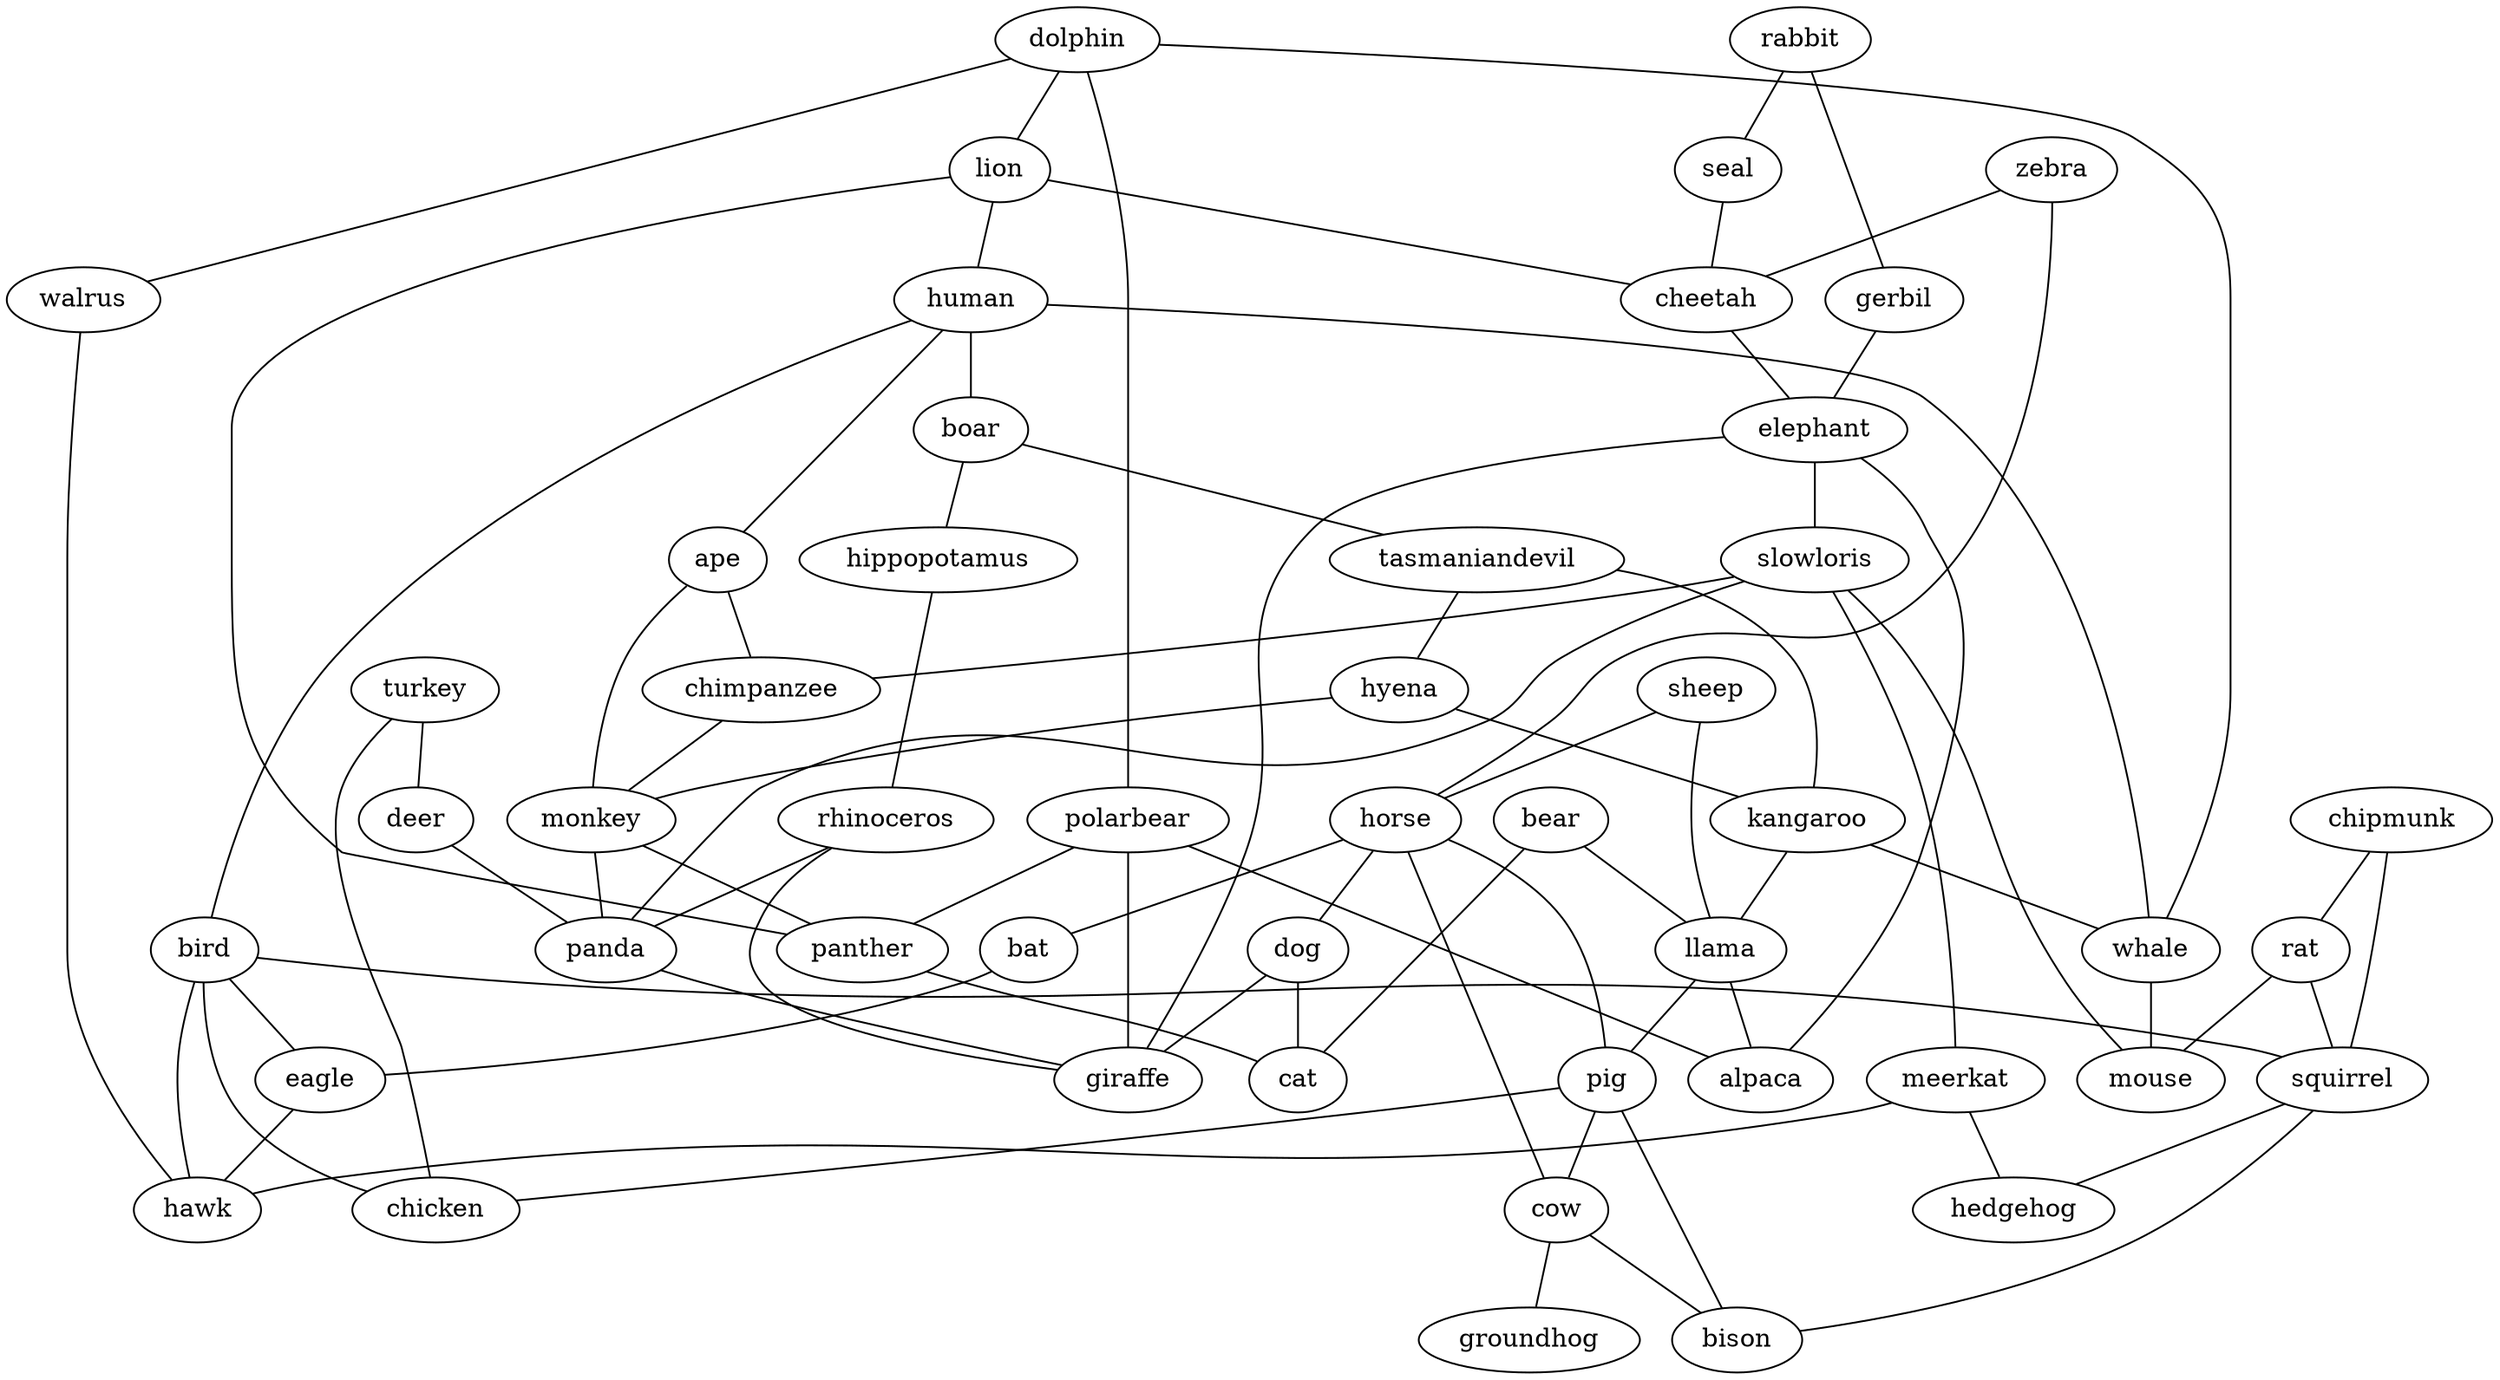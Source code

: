 strict graph G {
rabbit;
turkey;
dolphin;
deer;
lion;
zebra;
human;
seal;
boar;
hippopotamus;
tasmaniandevil;
hyena;
gerbil;
rhinoceros;
chipmunk;
cheetah;
ape;
bird;
rat;
polarbear;
sheep;
squirrel;
kangaroo;
elephant;
horse;
bear;
slowloris;
chimpanzee;
llama;
alpaca;
whale;
pig;
monkey;
bat;
cow;
groundhog;
panther;
dog;
cat;
panda;
chicken;
giraffe;
bison;
meerkat;
mouse;
walrus;
eagle;
hawk;
hedgehog;
rabbit -- seal  [weight=1];
rabbit -- gerbil  [weight=1];
turkey -- chicken  [weight=1];
turkey -- deer  [weight=1];
dolphin -- lion  [weight=1];
dolphin -- whale  [weight=1];
dolphin -- walrus  [weight=1];
dolphin -- polarbear  [weight=1];
deer -- panda  [weight=1];
lion -- panther  [weight=1];
lion -- human  [weight=1];
lion -- cheetah  [weight=1];
zebra -- cheetah  [weight=1];
zebra -- horse  [weight=1];
human -- boar  [weight=1];
human -- whale  [weight=1];
human -- bird  [weight=1];
human -- ape  [weight=1];
seal -- cheetah  [weight=1];
boar -- tasmaniandevil  [weight=1];
boar -- hippopotamus  [weight=1];
hippopotamus -- rhinoceros  [weight=1];
tasmaniandevil -- hyena  [weight=1];
tasmaniandevil -- kangaroo  [weight=1];
hyena -- kangaroo  [weight=1];
hyena -- monkey  [weight=1];
gerbil -- elephant  [weight=1];
rhinoceros -- giraffe  [weight=1];
rhinoceros -- panda  [weight=1];
chipmunk -- rat  [weight=1];
chipmunk -- squirrel  [weight=1];
cheetah -- elephant  [weight=1];
ape -- monkey  [weight=1];
ape -- chimpanzee  [weight=1];
bird -- eagle  [weight=1];
bird -- squirrel  [weight=1];
bird -- chicken  [weight=1];
bird -- hawk  [weight=1];
rat -- mouse  [weight=1];
rat -- squirrel  [weight=1];
polarbear -- giraffe  [weight=1];
polarbear -- alpaca  [weight=1];
polarbear -- panther  [weight=1];
sheep -- horse  [weight=1];
sheep -- llama  [weight=1];
squirrel -- bison  [weight=1];
squirrel -- hedgehog  [weight=1];
kangaroo -- whale  [weight=1];
kangaroo -- llama  [weight=1];
elephant -- slowloris  [weight=1];
elephant -- alpaca  [weight=1];
elephant -- giraffe  [weight=1];
horse -- bat  [weight=1];
horse -- cow  [weight=1];
horse -- dog  [weight=1];
horse -- pig  [weight=1];
bear -- llama  [weight=1];
bear -- cat  [weight=1];
slowloris -- chimpanzee  [weight=1];
slowloris -- panda  [weight=1];
slowloris -- mouse  [weight=1];
slowloris -- meerkat  [weight=1];
chimpanzee -- monkey  [weight=1];
llama -- alpaca  [weight=1];
llama -- pig  [weight=1];
whale -- mouse  [weight=1];
pig -- cow  [weight=1];
pig -- bison  [weight=1];
pig -- chicken  [weight=1];
monkey -- panther  [weight=1];
monkey -- panda  [weight=1];
bat -- eagle  [weight=1];
cow -- groundhog  [weight=1];
cow -- bison  [weight=1];
panther -- cat  [weight=1];
dog -- giraffe  [weight=1];
dog -- cat  [weight=1];
panda -- giraffe  [weight=1];
meerkat -- hawk  [weight=1];
meerkat -- hedgehog  [weight=1];
walrus -- hawk  [weight=1];
eagle -- hawk  [weight=1];
}
